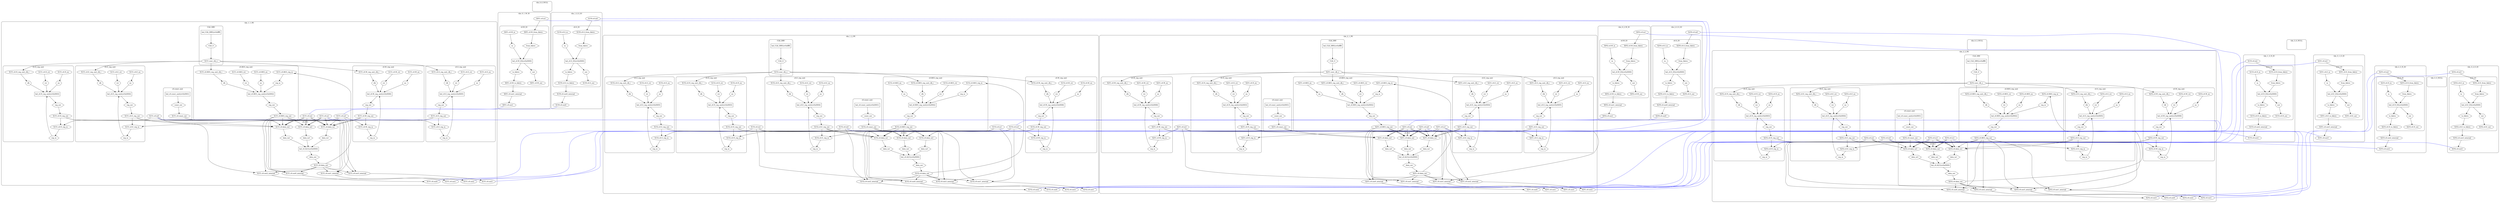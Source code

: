 digraph G {
layout=dot;
subgraph cluster_0_0 {
label="tile_0_0_NULL";
margin=15;
style=rounded;
rank=source;
anchor_X0Y0 [style=invis];
}
subgraph cluster_0_1 {
label="tile_0_1_W_IO";
margin=15;
style=rounded;
rank=source;
subgraph "cluster_0_1_c0.W_IO" {
label="c0.W_IO";
"X0Y1.bel_c0.W_IO" [label="bel_c0.W_IO(z=0x0000)", shape=box];
"X0Y1.c0.W_IO.from_fabric" [label="from_fabric", shape=hexagon];
"X0Y1.c0.W_from_fabric";
"X0Y1.c0.W_from_fabric" -> "X0Y1.c0.W_IO.from_fabric";
"X0Y1.c0.W_IO.from_fabric" -> "X0Y1.bel_c0.W_IO";
"X0Y1.c0.W_IO.in" [label=in, shape=hexagon];
"X0Y1.c0.W_in";
"X0Y1.c0.W_in" -> "X0Y1.c0.W_IO.in";
"X0Y1.c0.W_IO.in" -> "X0Y1.bel_c0.W_IO";
"X0Y1.c0.W_IO.to_fabric" [label="to_fabric", shape=hexagon];
"X0Y1.bel_c0.W_IO" -> "X0Y1.c0.W_IO.to_fabric";
"X0Y1.c0.W_to_fabric";
"X0Y1.c0.W_IO.to_fabric" -> "X0Y1.c0.W_to_fabric";
"X0Y1.c0.W_IO.out" [label=out, shape=hexagon];
"X0Y1.bel_c0.W_IO" -> "X0Y1.c0.W_IO.out";
"X0Y1.c0.W_out";
"X0Y1.c0.W_IO.out" -> "X0Y1.c0.W_out";
}
"X0Y1.c0.out1_internal";
"X0Y1.c0.out1";
"X0Y1.c0.out1_internal" -> "X0Y1.c0.out1";
"X0Y1.c0.W_to_fabric" -> "X0Y1.c0.out1_internal";
"X0Y1.c0.in1";
"X0Y1.c0.in1" -> "X0Y1.c0.W_from_fabric";
anchor_X0Y1 [style=invis];
}
"X1Y1.c0.in3";
"X0Y1.c0.out1" -> "X1Y1.c0.in3" [dir=none, color=blue, weight=10000];
subgraph cluster_0_2 {
label="tile_0_2_W_IO";
margin=15;
style=rounded;
rank=source;
subgraph "cluster_0_2_c0.W_IO" {
label="c0.W_IO";
"X0Y2.bel_c0.W_IO" [label="bel_c0.W_IO(z=0x0000)", shape=box];
"X0Y2.c0.W_IO.from_fabric" [label="from_fabric", shape=hexagon];
"X0Y2.c0.W_from_fabric";
"X0Y2.c0.W_from_fabric" -> "X0Y2.c0.W_IO.from_fabric";
"X0Y2.c0.W_IO.from_fabric" -> "X0Y2.bel_c0.W_IO";
"X0Y2.c0.W_IO.in" [label=in, shape=hexagon];
"X0Y2.c0.W_in";
"X0Y2.c0.W_in" -> "X0Y2.c0.W_IO.in";
"X0Y2.c0.W_IO.in" -> "X0Y2.bel_c0.W_IO";
"X0Y2.c0.W_IO.to_fabric" [label="to_fabric", shape=hexagon];
"X0Y2.bel_c0.W_IO" -> "X0Y2.c0.W_IO.to_fabric";
"X0Y2.c0.W_to_fabric";
"X0Y2.c0.W_IO.to_fabric" -> "X0Y2.c0.W_to_fabric";
"X0Y2.c0.W_IO.out" [label=out, shape=hexagon];
"X0Y2.bel_c0.W_IO" -> "X0Y2.c0.W_IO.out";
"X0Y2.c0.W_out";
"X0Y2.c0.W_IO.out" -> "X0Y2.c0.W_out";
}
"X0Y2.c0.out1_internal";
"X0Y2.c0.out1";
"X0Y2.c0.out1_internal" -> "X0Y2.c0.out1";
"X0Y2.c0.W_to_fabric" -> "X0Y2.c0.out1_internal";
"X0Y2.c0.in1";
"X0Y2.c0.in1" -> "X0Y2.c0.W_from_fabric";
anchor_X0Y2 [style=invis];
}
"X1Y2.c0.in3";
"X0Y2.c0.out1" -> "X1Y2.c0.in3" [dir=none, color=blue, weight=10000];
subgraph cluster_0_3 {
label="tile_0_3_NULL";
margin=15;
style=rounded;
rank=source;
anchor_X0Y3 [style=invis];
}
subgraph cluster_1_0 {
label="tile_1_0_S_IO";
margin=15;
style=rounded;
rank=source;
subgraph "cluster_1_0_c0.S_IO" {
label="c0.S_IO";
"X1Y0.bel_c0.S_IO" [label="bel_c0.S_IO(z=0x0000)", shape=box];
"X1Y0.c0.S_IO.from_fabric" [label="from_fabric", shape=hexagon];
"X1Y0.c0.S_from_fabric";
"X1Y0.c0.S_from_fabric" -> "X1Y0.c0.S_IO.from_fabric";
"X1Y0.c0.S_IO.from_fabric" -> "X1Y0.bel_c0.S_IO";
"X1Y0.c0.S_IO.in" [label=in, shape=hexagon];
"X1Y0.c0.S_in";
"X1Y0.c0.S_in" -> "X1Y0.c0.S_IO.in";
"X1Y0.c0.S_IO.in" -> "X1Y0.bel_c0.S_IO";
"X1Y0.c0.S_IO.to_fabric" [label="to_fabric", shape=hexagon];
"X1Y0.bel_c0.S_IO" -> "X1Y0.c0.S_IO.to_fabric";
"X1Y0.c0.S_to_fabric";
"X1Y0.c0.S_IO.to_fabric" -> "X1Y0.c0.S_to_fabric";
"X1Y0.c0.S_IO.out" [label=out, shape=hexagon];
"X1Y0.bel_c0.S_IO" -> "X1Y0.c0.S_IO.out";
"X1Y0.c0.S_out";
"X1Y0.c0.S_IO.out" -> "X1Y0.c0.S_out";
}
"X1Y0.c0.out0_internal";
"X1Y0.c0.out0";
"X1Y0.c0.out0_internal" -> "X1Y0.c0.out0";
"X1Y0.c0.S_to_fabric" -> "X1Y0.c0.out0_internal";
"X1Y0.c0.in0";
"X1Y0.c0.in0" -> "X1Y0.c0.S_from_fabric";
anchor_X1Y0 [style=invis];
}
"X1Y1.c0.in2";
"X1Y0.c0.out0" -> "X1Y1.c0.in2" [dir=none, color=blue, weight=10000];
subgraph cluster_1_1 {
label="tile_1_1_PE";
margin=15;
style=rounded;
rank=source;
subgraph cluster_1_1_CLK_DRV {
label="CLK_DRV";
"X1Y1.bel_CLK_DRV" [label="bel_CLK_DRV(z=0xffff)", shape=box];
"X1Y1.CLK_DRV.CLK_O" [label="CLK_O", shape=hexagon];
"X1Y1.bel_CLK_DRV" -> "X1Y1.CLK_DRV.CLK_O";
"X1Y1.user_clk_o";
"X1Y1.CLK_DRV.CLK_O" -> "X1Y1.user_clk_o";
}
subgraph "cluster_1_1_c0.ALU" {
label="c0.ALU";
"X1Y1.bel_c0.ALU" [label="bel_c0.ALU(z=0x0000)", shape=box];
"X1Y1.c0.ALU.data_in1" [label="data_in1", shape=hexagon];
"X1Y1.c0.data_in1";
"X1Y1.c0.data_in1" -> "X1Y1.c0.ALU.data_in1";
"X1Y1.c0.ALU.data_in1" -> "X1Y1.bel_c0.ALU";
"X1Y1.c0.ALU.data_in2" [label="data_in2", shape=hexagon];
"X1Y1.c0.data_in2";
"X1Y1.c0.data_in2" -> "X1Y1.c0.ALU.data_in2";
"X1Y1.c0.ALU.data_in2" -> "X1Y1.bel_c0.ALU";
"X1Y1.c0.ALU.data_in3" [label="data_in3", shape=hexagon];
"X1Y1.c0.data_in3";
"X1Y1.c0.data_in3" -> "X1Y1.c0.ALU.data_in3";
"X1Y1.c0.ALU.data_in3" -> "X1Y1.bel_c0.ALU";
"X1Y1.c0.ALU.data_out" [label="data_out", shape=hexagon];
"X1Y1.bel_c0.ALU" -> "X1Y1.c0.ALU.data_out";
"X1Y1.c0.data_out";
"X1Y1.c0.ALU.data_out" -> "X1Y1.c0.data_out";
}
subgraph "cluster_1_1_c0.const_unit" {
label="c0.const_unit";
"X1Y1.bel_c0.const_unit" [label="bel_c0.const_unit(z=0x0001)", shape=box];
"X1Y1.c0.const_unit.const_out" [label="const_out", shape=hexagon];
"X1Y1.bel_c0.const_unit" -> "X1Y1.c0.const_unit.const_out";
"X1Y1.c0.const_out";
"X1Y1.c0.const_unit.const_out" -> "X1Y1.c0.const_out";
}
subgraph "cluster_1_1_c0.RES_reg_unit" {
label="c0.RES_reg_unit";
"X1Y1.bel_c0.RES_reg_unit" [label="bel_c0.RES_reg_unit(z=0x0002)", shape=box];
"X1Y1.c0.RES_reg_unit.en" [label=en, shape=hexagon];
"X1Y1.c0.RES_en";
"X1Y1.c0.RES_en" -> "X1Y1.c0.RES_reg_unit.en";
"X1Y1.c0.RES_reg_unit.en" -> "X1Y1.bel_c0.RES_reg_unit";
"X1Y1.c0.RES_reg_unit.reg_in" [label="reg_in", shape=hexagon];
"X1Y1.c0.RES_reg_in";
"X1Y1.c0.RES_reg_in" -> "X1Y1.c0.RES_reg_unit.reg_in";
"X1Y1.c0.RES_reg_unit.reg_in" -> "X1Y1.bel_c0.RES_reg_unit";
"X1Y1.c0.RES_reg_unit.rst" [label=rst, shape=hexagon];
"X1Y1.c0.RES_rst";
"X1Y1.c0.RES_rst" -> "X1Y1.c0.RES_reg_unit.rst";
"X1Y1.c0.RES_reg_unit.rst" -> "X1Y1.bel_c0.RES_reg_unit";
"X1Y1.c0.RES_reg_unit.reg_out" [label="reg_out", shape=hexagon];
"X1Y1.bel_c0.RES_reg_unit" -> "X1Y1.c0.RES_reg_unit.reg_out";
"X1Y1.c0.RES_reg_out";
"X1Y1.c0.RES_reg_unit.reg_out" -> "X1Y1.c0.RES_reg_out";
"X1Y1.c0.RES_reg_unit.clk" [label=clk, shape=hexagon];
"X1Y1.c0.RES_reg_unit_clk_i";
"X1Y1.c0.RES_reg_unit_clk_i" -> "X1Y1.c0.RES_reg_unit.clk";
"X1Y1.c0.RES_reg_unit.clk" -> "X1Y1.bel_c0.RES_reg_unit";
}
subgraph "cluster_1_1_c0.N_reg_unit" {
label="c0.N_reg_unit";
"X1Y1.bel_c0.N_reg_unit" [label="bel_c0.N_reg_unit(z=0x0003)", shape=box];
"X1Y1.c0.N_reg_unit.en" [label=en, shape=hexagon];
"X1Y1.c0.N_en";
"X1Y1.c0.N_en" -> "X1Y1.c0.N_reg_unit.en";
"X1Y1.c0.N_reg_unit.en" -> "X1Y1.bel_c0.N_reg_unit";
"X1Y1.c0.N_reg_unit.reg_in" [label="reg_in", shape=hexagon];
"X1Y1.c0.N_reg_in";
"X1Y1.c0.N_reg_in" -> "X1Y1.c0.N_reg_unit.reg_in";
"X1Y1.c0.N_reg_unit.reg_in" -> "X1Y1.bel_c0.N_reg_unit";
"X1Y1.c0.N_reg_unit.rst" [label=rst, shape=hexagon];
"X1Y1.c0.N_rst";
"X1Y1.c0.N_rst" -> "X1Y1.c0.N_reg_unit.rst";
"X1Y1.c0.N_reg_unit.rst" -> "X1Y1.bel_c0.N_reg_unit";
"X1Y1.c0.N_reg_unit.reg_out" [label="reg_out", shape=hexagon];
"X1Y1.bel_c0.N_reg_unit" -> "X1Y1.c0.N_reg_unit.reg_out";
"X1Y1.c0.N_reg_out";
"X1Y1.c0.N_reg_unit.reg_out" -> "X1Y1.c0.N_reg_out";
"X1Y1.c0.N_reg_unit.clk" [label=clk, shape=hexagon];
"X1Y1.c0.N_reg_unit_clk_i";
"X1Y1.c0.N_reg_unit_clk_i" -> "X1Y1.c0.N_reg_unit.clk";
"X1Y1.c0.N_reg_unit.clk" -> "X1Y1.bel_c0.N_reg_unit";
}
subgraph "cluster_1_1_c0.E_reg_unit" {
label="c0.E_reg_unit";
"X1Y1.bel_c0.E_reg_unit" [label="bel_c0.E_reg_unit(z=0x0004)", shape=box];
"X1Y1.c0.E_reg_unit.en" [label=en, shape=hexagon];
"X1Y1.c0.E_en";
"X1Y1.c0.E_en" -> "X1Y1.c0.E_reg_unit.en";
"X1Y1.c0.E_reg_unit.en" -> "X1Y1.bel_c0.E_reg_unit";
"X1Y1.c0.E_reg_unit.reg_in" [label="reg_in", shape=hexagon];
"X1Y1.c0.E_reg_in";
"X1Y1.c0.E_reg_in" -> "X1Y1.c0.E_reg_unit.reg_in";
"X1Y1.c0.E_reg_unit.reg_in" -> "X1Y1.bel_c0.E_reg_unit";
"X1Y1.c0.E_reg_unit.rst" [label=rst, shape=hexagon];
"X1Y1.c0.E_rst";
"X1Y1.c0.E_rst" -> "X1Y1.c0.E_reg_unit.rst";
"X1Y1.c0.E_reg_unit.rst" -> "X1Y1.bel_c0.E_reg_unit";
"X1Y1.c0.E_reg_unit.reg_out" [label="reg_out", shape=hexagon];
"X1Y1.bel_c0.E_reg_unit" -> "X1Y1.c0.E_reg_unit.reg_out";
"X1Y1.c0.E_reg_out";
"X1Y1.c0.E_reg_unit.reg_out" -> "X1Y1.c0.E_reg_out";
"X1Y1.c0.E_reg_unit.clk" [label=clk, shape=hexagon];
"X1Y1.c0.E_reg_unit_clk_i";
"X1Y1.c0.E_reg_unit_clk_i" -> "X1Y1.c0.E_reg_unit.clk";
"X1Y1.c0.E_reg_unit.clk" -> "X1Y1.bel_c0.E_reg_unit";
}
subgraph "cluster_1_1_c0.S_reg_unit" {
label="c0.S_reg_unit";
"X1Y1.bel_c0.S_reg_unit" [label="bel_c0.S_reg_unit(z=0x0005)", shape=box];
"X1Y1.c0.S_reg_unit.en" [label=en, shape=hexagon];
"X1Y1.c0.S_en";
"X1Y1.c0.S_en" -> "X1Y1.c0.S_reg_unit.en";
"X1Y1.c0.S_reg_unit.en" -> "X1Y1.bel_c0.S_reg_unit";
"X1Y1.c0.S_reg_unit.reg_in" [label="reg_in", shape=hexagon];
"X1Y1.c0.S_reg_in";
"X1Y1.c0.S_reg_in" -> "X1Y1.c0.S_reg_unit.reg_in";
"X1Y1.c0.S_reg_unit.reg_in" -> "X1Y1.bel_c0.S_reg_unit";
"X1Y1.c0.S_reg_unit.rst" [label=rst, shape=hexagon];
"X1Y1.c0.S_rst";
"X1Y1.c0.S_rst" -> "X1Y1.c0.S_reg_unit.rst";
"X1Y1.c0.S_reg_unit.rst" -> "X1Y1.bel_c0.S_reg_unit";
"X1Y1.c0.S_reg_unit.reg_out" [label="reg_out", shape=hexagon];
"X1Y1.bel_c0.S_reg_unit" -> "X1Y1.c0.S_reg_unit.reg_out";
"X1Y1.c0.S_reg_out";
"X1Y1.c0.S_reg_unit.reg_out" -> "X1Y1.c0.S_reg_out";
"X1Y1.c0.S_reg_unit.clk" [label=clk, shape=hexagon];
"X1Y1.c0.S_reg_unit_clk_i";
"X1Y1.c0.S_reg_unit_clk_i" -> "X1Y1.c0.S_reg_unit.clk";
"X1Y1.c0.S_reg_unit.clk" -> "X1Y1.bel_c0.S_reg_unit";
}
subgraph "cluster_1_1_c0.W_reg_unit" {
label="c0.W_reg_unit";
"X1Y1.bel_c0.W_reg_unit" [label="bel_c0.W_reg_unit(z=0x0006)", shape=box];
"X1Y1.c0.W_reg_unit.en" [label=en, shape=hexagon];
"X1Y1.c0.W_en";
"X1Y1.c0.W_en" -> "X1Y1.c0.W_reg_unit.en";
"X1Y1.c0.W_reg_unit.en" -> "X1Y1.bel_c0.W_reg_unit";
"X1Y1.c0.W_reg_unit.reg_in" [label="reg_in", shape=hexagon];
"X1Y1.c0.W_reg_in";
"X1Y1.c0.W_reg_in" -> "X1Y1.c0.W_reg_unit.reg_in";
"X1Y1.c0.W_reg_unit.reg_in" -> "X1Y1.bel_c0.W_reg_unit";
"X1Y1.c0.W_reg_unit.rst" [label=rst, shape=hexagon];
"X1Y1.c0.W_rst";
"X1Y1.c0.W_rst" -> "X1Y1.c0.W_reg_unit.rst";
"X1Y1.c0.W_reg_unit.rst" -> "X1Y1.bel_c0.W_reg_unit";
"X1Y1.c0.W_reg_unit.reg_out" [label="reg_out", shape=hexagon];
"X1Y1.bel_c0.W_reg_unit" -> "X1Y1.c0.W_reg_unit.reg_out";
"X1Y1.c0.W_reg_out";
"X1Y1.c0.W_reg_unit.reg_out" -> "X1Y1.c0.W_reg_out";
"X1Y1.c0.W_reg_unit.clk" [label=clk, shape=hexagon];
"X1Y1.c0.W_reg_unit_clk_i";
"X1Y1.c0.W_reg_unit_clk_i" -> "X1Y1.c0.W_reg_unit.clk";
"X1Y1.c0.W_reg_unit.clk" -> "X1Y1.bel_c0.W_reg_unit";
}
"X1Y1.user_clk_o" -> "X1Y1.c0.RES_reg_unit_clk_i";
"X1Y1.user_clk_o" -> "X1Y1.c0.N_reg_unit_clk_i";
"X1Y1.user_clk_o" -> "X1Y1.c0.E_reg_unit_clk_i";
"X1Y1.user_clk_o" -> "X1Y1.c0.S_reg_unit_clk_i";
"X1Y1.user_clk_o" -> "X1Y1.c0.W_reg_unit_clk_i";
"X1Y1.c0.out0_internal";
"X1Y1.c0.out0";
"X1Y1.c0.out0_internal" -> "X1Y1.c0.out0";
"X1Y1.c0.out1_internal";
"X1Y1.c0.out1";
"X1Y1.c0.out1_internal" -> "X1Y1.c0.out1";
"X1Y1.c0.out2_internal";
"X1Y1.c0.out2";
"X1Y1.c0.out2_internal" -> "X1Y1.c0.out2";
"X1Y1.c0.out3_internal";
"X1Y1.c0.out3";
"X1Y1.c0.out3_internal" -> "X1Y1.c0.out3";
"X1Y1.c0.data_out" -> "X1Y1.c0.out0_internal";
"X1Y1.c0.RES_reg_out" -> "X1Y1.c0.out0_internal";
"X1Y1.c0.in2";
"X1Y1.c0.in2" -> "X1Y1.c0.out0_internal";
"X1Y1.c0.data_out" -> "X1Y1.c0.out1_internal";
"X1Y1.c0.RES_reg_out" -> "X1Y1.c0.out1_internal";
"X1Y1.c0.in3";
"X1Y1.c0.in3" -> "X1Y1.c0.out1_internal";
"X1Y1.c0.data_out" -> "X1Y1.c0.out2_internal";
"X1Y1.c0.RES_reg_out" -> "X1Y1.c0.out2_internal";
"X1Y1.c0.in0";
"X1Y1.c0.in0" -> "X1Y1.c0.out2_internal";
"X1Y1.c0.data_out" -> "X1Y1.c0.out3_internal";
"X1Y1.c0.RES_reg_out" -> "X1Y1.c0.out3_internal";
"X1Y1.c0.in1";
"X1Y1.c0.in1" -> "X1Y1.c0.out3_internal";
"X1Y1.c0.in0" -> "X1Y1.c0.data_in1";
"X1Y1.c0.in1" -> "X1Y1.c0.data_in1";
"X1Y1.c0.in2" -> "X1Y1.c0.data_in1";
"X1Y1.c0.in3" -> "X1Y1.c0.data_in1";
"X1Y1.c0.RES_reg_out" -> "X1Y1.c0.data_in1";
"X1Y1.c0.N_reg_out" -> "X1Y1.c0.data_in1";
"X1Y1.c0.E_reg_out" -> "X1Y1.c0.data_in1";
"X1Y1.c0.S_reg_out" -> "X1Y1.c0.data_in1";
"X1Y1.c0.W_reg_out" -> "X1Y1.c0.data_in1";
"X1Y1.c0.in0" -> "X1Y1.c0.data_in2";
"X1Y1.c0.in1" -> "X1Y1.c0.data_in2";
"X1Y1.c0.in2" -> "X1Y1.c0.data_in2";
"X1Y1.c0.in3" -> "X1Y1.c0.data_in2";
"X1Y1.c0.const_out" -> "X1Y1.c0.data_in2";
"X1Y1.c0.RES_reg_out" -> "X1Y1.c0.data_in2";
"X1Y1.c0.N_reg_out" -> "X1Y1.c0.data_in2";
"X1Y1.c0.E_reg_out" -> "X1Y1.c0.data_in2";
"X1Y1.c0.S_reg_out" -> "X1Y1.c0.data_in2";
"X1Y1.c0.W_reg_out" -> "X1Y1.c0.data_in2";
"X1Y1.c0.in0" -> "X1Y1.c0.data_in3";
"X1Y1.c0.in1" -> "X1Y1.c0.data_in3";
"X1Y1.c0.in2" -> "X1Y1.c0.data_in3";
"X1Y1.c0.in3" -> "X1Y1.c0.data_in3";
"X1Y1.c0.const_out" -> "X1Y1.c0.data_in3";
"X1Y1.c0.data_out" -> "X1Y1.c0.RES_reg_in";
"X1Y1.c0.in0" -> "X1Y1.c0.N_reg_in";
"X1Y1.c0.N_reg_out" -> "X1Y1.c0.N_reg_in";
"X1Y1.c0.in1" -> "X1Y1.c0.E_reg_in";
"X1Y1.c0.E_reg_out" -> "X1Y1.c0.E_reg_in";
"X1Y1.c0.in2" -> "X1Y1.c0.S_reg_in";
"X1Y1.c0.S_reg_out" -> "X1Y1.c0.S_reg_in";
"X1Y1.c0.in3" -> "X1Y1.c0.W_reg_in";
"X1Y1.c0.W_reg_out" -> "X1Y1.c0.W_reg_in";
anchor_X1Y1 [style=invis];
}
"X1Y2.c0.in2";
"X1Y1.c0.out0" -> "X1Y2.c0.in2" [dir=none, color=blue, weight=10000];
"X2Y1.c0.in3";
"X1Y1.c0.out1" -> "X2Y1.c0.in3" [dir=none, color=blue, weight=10000];
"X1Y1.c0.out2" -> "X1Y0.c0.in0" [dir=none, color=blue, weight=10000];
"X1Y1.c0.out3" -> "X0Y1.c0.in1" [dir=none, color=blue, weight=10000];
subgraph cluster_1_2 {
label="tile_1_2_PE";
margin=15;
style=rounded;
rank=source;
subgraph cluster_1_2_CLK_DRV {
label="CLK_DRV";
"X1Y2.bel_CLK_DRV" [label="bel_CLK_DRV(z=0xffff)", shape=box];
"X1Y2.CLK_DRV.CLK_O" [label="CLK_O", shape=hexagon];
"X1Y2.bel_CLK_DRV" -> "X1Y2.CLK_DRV.CLK_O";
"X1Y2.user_clk_o";
"X1Y2.CLK_DRV.CLK_O" -> "X1Y2.user_clk_o";
}
subgraph "cluster_1_2_c0.ALU" {
label="c0.ALU";
"X1Y2.bel_c0.ALU" [label="bel_c0.ALU(z=0x0000)", shape=box];
"X1Y2.c0.ALU.data_in1" [label="data_in1", shape=hexagon];
"X1Y2.c0.data_in1";
"X1Y2.c0.data_in1" -> "X1Y2.c0.ALU.data_in1";
"X1Y2.c0.ALU.data_in1" -> "X1Y2.bel_c0.ALU";
"X1Y2.c0.ALU.data_in2" [label="data_in2", shape=hexagon];
"X1Y2.c0.data_in2";
"X1Y2.c0.data_in2" -> "X1Y2.c0.ALU.data_in2";
"X1Y2.c0.ALU.data_in2" -> "X1Y2.bel_c0.ALU";
"X1Y2.c0.ALU.data_in3" [label="data_in3", shape=hexagon];
"X1Y2.c0.data_in3";
"X1Y2.c0.data_in3" -> "X1Y2.c0.ALU.data_in3";
"X1Y2.c0.ALU.data_in3" -> "X1Y2.bel_c0.ALU";
"X1Y2.c0.ALU.data_out" [label="data_out", shape=hexagon];
"X1Y2.bel_c0.ALU" -> "X1Y2.c0.ALU.data_out";
"X1Y2.c0.data_out";
"X1Y2.c0.ALU.data_out" -> "X1Y2.c0.data_out";
}
subgraph "cluster_1_2_c0.const_unit" {
label="c0.const_unit";
"X1Y2.bel_c0.const_unit" [label="bel_c0.const_unit(z=0x0001)", shape=box];
"X1Y2.c0.const_unit.const_out" [label="const_out", shape=hexagon];
"X1Y2.bel_c0.const_unit" -> "X1Y2.c0.const_unit.const_out";
"X1Y2.c0.const_out";
"X1Y2.c0.const_unit.const_out" -> "X1Y2.c0.const_out";
}
subgraph "cluster_1_2_c0.RES_reg_unit" {
label="c0.RES_reg_unit";
"X1Y2.bel_c0.RES_reg_unit" [label="bel_c0.RES_reg_unit(z=0x0002)", shape=box];
"X1Y2.c0.RES_reg_unit.en" [label=en, shape=hexagon];
"X1Y2.c0.RES_en";
"X1Y2.c0.RES_en" -> "X1Y2.c0.RES_reg_unit.en";
"X1Y2.c0.RES_reg_unit.en" -> "X1Y2.bel_c0.RES_reg_unit";
"X1Y2.c0.RES_reg_unit.reg_in" [label="reg_in", shape=hexagon];
"X1Y2.c0.RES_reg_in";
"X1Y2.c0.RES_reg_in" -> "X1Y2.c0.RES_reg_unit.reg_in";
"X1Y2.c0.RES_reg_unit.reg_in" -> "X1Y2.bel_c0.RES_reg_unit";
"X1Y2.c0.RES_reg_unit.rst" [label=rst, shape=hexagon];
"X1Y2.c0.RES_rst";
"X1Y2.c0.RES_rst" -> "X1Y2.c0.RES_reg_unit.rst";
"X1Y2.c0.RES_reg_unit.rst" -> "X1Y2.bel_c0.RES_reg_unit";
"X1Y2.c0.RES_reg_unit.reg_out" [label="reg_out", shape=hexagon];
"X1Y2.bel_c0.RES_reg_unit" -> "X1Y2.c0.RES_reg_unit.reg_out";
"X1Y2.c0.RES_reg_out";
"X1Y2.c0.RES_reg_unit.reg_out" -> "X1Y2.c0.RES_reg_out";
"X1Y2.c0.RES_reg_unit.clk" [label=clk, shape=hexagon];
"X1Y2.c0.RES_reg_unit_clk_i";
"X1Y2.c0.RES_reg_unit_clk_i" -> "X1Y2.c0.RES_reg_unit.clk";
"X1Y2.c0.RES_reg_unit.clk" -> "X1Y2.bel_c0.RES_reg_unit";
}
subgraph "cluster_1_2_c0.N_reg_unit" {
label="c0.N_reg_unit";
"X1Y2.bel_c0.N_reg_unit" [label="bel_c0.N_reg_unit(z=0x0003)", shape=box];
"X1Y2.c0.N_reg_unit.en" [label=en, shape=hexagon];
"X1Y2.c0.N_en";
"X1Y2.c0.N_en" -> "X1Y2.c0.N_reg_unit.en";
"X1Y2.c0.N_reg_unit.en" -> "X1Y2.bel_c0.N_reg_unit";
"X1Y2.c0.N_reg_unit.reg_in" [label="reg_in", shape=hexagon];
"X1Y2.c0.N_reg_in";
"X1Y2.c0.N_reg_in" -> "X1Y2.c0.N_reg_unit.reg_in";
"X1Y2.c0.N_reg_unit.reg_in" -> "X1Y2.bel_c0.N_reg_unit";
"X1Y2.c0.N_reg_unit.rst" [label=rst, shape=hexagon];
"X1Y2.c0.N_rst";
"X1Y2.c0.N_rst" -> "X1Y2.c0.N_reg_unit.rst";
"X1Y2.c0.N_reg_unit.rst" -> "X1Y2.bel_c0.N_reg_unit";
"X1Y2.c0.N_reg_unit.reg_out" [label="reg_out", shape=hexagon];
"X1Y2.bel_c0.N_reg_unit" -> "X1Y2.c0.N_reg_unit.reg_out";
"X1Y2.c0.N_reg_out";
"X1Y2.c0.N_reg_unit.reg_out" -> "X1Y2.c0.N_reg_out";
"X1Y2.c0.N_reg_unit.clk" [label=clk, shape=hexagon];
"X1Y2.c0.N_reg_unit_clk_i";
"X1Y2.c0.N_reg_unit_clk_i" -> "X1Y2.c0.N_reg_unit.clk";
"X1Y2.c0.N_reg_unit.clk" -> "X1Y2.bel_c0.N_reg_unit";
}
subgraph "cluster_1_2_c0.E_reg_unit" {
label="c0.E_reg_unit";
"X1Y2.bel_c0.E_reg_unit" [label="bel_c0.E_reg_unit(z=0x0004)", shape=box];
"X1Y2.c0.E_reg_unit.en" [label=en, shape=hexagon];
"X1Y2.c0.E_en";
"X1Y2.c0.E_en" -> "X1Y2.c0.E_reg_unit.en";
"X1Y2.c0.E_reg_unit.en" -> "X1Y2.bel_c0.E_reg_unit";
"X1Y2.c0.E_reg_unit.reg_in" [label="reg_in", shape=hexagon];
"X1Y2.c0.E_reg_in";
"X1Y2.c0.E_reg_in" -> "X1Y2.c0.E_reg_unit.reg_in";
"X1Y2.c0.E_reg_unit.reg_in" -> "X1Y2.bel_c0.E_reg_unit";
"X1Y2.c0.E_reg_unit.rst" [label=rst, shape=hexagon];
"X1Y2.c0.E_rst";
"X1Y2.c0.E_rst" -> "X1Y2.c0.E_reg_unit.rst";
"X1Y2.c0.E_reg_unit.rst" -> "X1Y2.bel_c0.E_reg_unit";
"X1Y2.c0.E_reg_unit.reg_out" [label="reg_out", shape=hexagon];
"X1Y2.bel_c0.E_reg_unit" -> "X1Y2.c0.E_reg_unit.reg_out";
"X1Y2.c0.E_reg_out";
"X1Y2.c0.E_reg_unit.reg_out" -> "X1Y2.c0.E_reg_out";
"X1Y2.c0.E_reg_unit.clk" [label=clk, shape=hexagon];
"X1Y2.c0.E_reg_unit_clk_i";
"X1Y2.c0.E_reg_unit_clk_i" -> "X1Y2.c0.E_reg_unit.clk";
"X1Y2.c0.E_reg_unit.clk" -> "X1Y2.bel_c0.E_reg_unit";
}
subgraph "cluster_1_2_c0.S_reg_unit" {
label="c0.S_reg_unit";
"X1Y2.bel_c0.S_reg_unit" [label="bel_c0.S_reg_unit(z=0x0005)", shape=box];
"X1Y2.c0.S_reg_unit.en" [label=en, shape=hexagon];
"X1Y2.c0.S_en";
"X1Y2.c0.S_en" -> "X1Y2.c0.S_reg_unit.en";
"X1Y2.c0.S_reg_unit.en" -> "X1Y2.bel_c0.S_reg_unit";
"X1Y2.c0.S_reg_unit.reg_in" [label="reg_in", shape=hexagon];
"X1Y2.c0.S_reg_in";
"X1Y2.c0.S_reg_in" -> "X1Y2.c0.S_reg_unit.reg_in";
"X1Y2.c0.S_reg_unit.reg_in" -> "X1Y2.bel_c0.S_reg_unit";
"X1Y2.c0.S_reg_unit.rst" [label=rst, shape=hexagon];
"X1Y2.c0.S_rst";
"X1Y2.c0.S_rst" -> "X1Y2.c0.S_reg_unit.rst";
"X1Y2.c0.S_reg_unit.rst" -> "X1Y2.bel_c0.S_reg_unit";
"X1Y2.c0.S_reg_unit.reg_out" [label="reg_out", shape=hexagon];
"X1Y2.bel_c0.S_reg_unit" -> "X1Y2.c0.S_reg_unit.reg_out";
"X1Y2.c0.S_reg_out";
"X1Y2.c0.S_reg_unit.reg_out" -> "X1Y2.c0.S_reg_out";
"X1Y2.c0.S_reg_unit.clk" [label=clk, shape=hexagon];
"X1Y2.c0.S_reg_unit_clk_i";
"X1Y2.c0.S_reg_unit_clk_i" -> "X1Y2.c0.S_reg_unit.clk";
"X1Y2.c0.S_reg_unit.clk" -> "X1Y2.bel_c0.S_reg_unit";
}
subgraph "cluster_1_2_c0.W_reg_unit" {
label="c0.W_reg_unit";
"X1Y2.bel_c0.W_reg_unit" [label="bel_c0.W_reg_unit(z=0x0006)", shape=box];
"X1Y2.c0.W_reg_unit.en" [label=en, shape=hexagon];
"X1Y2.c0.W_en";
"X1Y2.c0.W_en" -> "X1Y2.c0.W_reg_unit.en";
"X1Y2.c0.W_reg_unit.en" -> "X1Y2.bel_c0.W_reg_unit";
"X1Y2.c0.W_reg_unit.reg_in" [label="reg_in", shape=hexagon];
"X1Y2.c0.W_reg_in";
"X1Y2.c0.W_reg_in" -> "X1Y2.c0.W_reg_unit.reg_in";
"X1Y2.c0.W_reg_unit.reg_in" -> "X1Y2.bel_c0.W_reg_unit";
"X1Y2.c0.W_reg_unit.rst" [label=rst, shape=hexagon];
"X1Y2.c0.W_rst";
"X1Y2.c0.W_rst" -> "X1Y2.c0.W_reg_unit.rst";
"X1Y2.c0.W_reg_unit.rst" -> "X1Y2.bel_c0.W_reg_unit";
"X1Y2.c0.W_reg_unit.reg_out" [label="reg_out", shape=hexagon];
"X1Y2.bel_c0.W_reg_unit" -> "X1Y2.c0.W_reg_unit.reg_out";
"X1Y2.c0.W_reg_out";
"X1Y2.c0.W_reg_unit.reg_out" -> "X1Y2.c0.W_reg_out";
"X1Y2.c0.W_reg_unit.clk" [label=clk, shape=hexagon];
"X1Y2.c0.W_reg_unit_clk_i";
"X1Y2.c0.W_reg_unit_clk_i" -> "X1Y2.c0.W_reg_unit.clk";
"X1Y2.c0.W_reg_unit.clk" -> "X1Y2.bel_c0.W_reg_unit";
}
"X1Y2.user_clk_o" -> "X1Y2.c0.RES_reg_unit_clk_i";
"X1Y2.user_clk_o" -> "X1Y2.c0.N_reg_unit_clk_i";
"X1Y2.user_clk_o" -> "X1Y2.c0.E_reg_unit_clk_i";
"X1Y2.user_clk_o" -> "X1Y2.c0.S_reg_unit_clk_i";
"X1Y2.user_clk_o" -> "X1Y2.c0.W_reg_unit_clk_i";
"X1Y2.c0.out0_internal";
"X1Y2.c0.out0";
"X1Y2.c0.out0_internal" -> "X1Y2.c0.out0";
"X1Y2.c0.out1_internal";
"X1Y2.c0.out1";
"X1Y2.c0.out1_internal" -> "X1Y2.c0.out1";
"X1Y2.c0.out2_internal";
"X1Y2.c0.out2";
"X1Y2.c0.out2_internal" -> "X1Y2.c0.out2";
"X1Y2.c0.out3_internal";
"X1Y2.c0.out3";
"X1Y2.c0.out3_internal" -> "X1Y2.c0.out3";
"X1Y2.c0.data_out" -> "X1Y2.c0.out0_internal";
"X1Y2.c0.RES_reg_out" -> "X1Y2.c0.out0_internal";
"X1Y2.c0.in2";
"X1Y2.c0.in2" -> "X1Y2.c0.out0_internal";
"X1Y2.c0.data_out" -> "X1Y2.c0.out1_internal";
"X1Y2.c0.RES_reg_out" -> "X1Y2.c0.out1_internal";
"X1Y2.c0.in3";
"X1Y2.c0.in3" -> "X1Y2.c0.out1_internal";
"X1Y2.c0.data_out" -> "X1Y2.c0.out2_internal";
"X1Y2.c0.RES_reg_out" -> "X1Y2.c0.out2_internal";
"X1Y2.c0.in0";
"X1Y2.c0.in0" -> "X1Y2.c0.out2_internal";
"X1Y2.c0.data_out" -> "X1Y2.c0.out3_internal";
"X1Y2.c0.RES_reg_out" -> "X1Y2.c0.out3_internal";
"X1Y2.c0.in1";
"X1Y2.c0.in1" -> "X1Y2.c0.out3_internal";
"X1Y2.c0.in0" -> "X1Y2.c0.data_in1";
"X1Y2.c0.in1" -> "X1Y2.c0.data_in1";
"X1Y2.c0.in2" -> "X1Y2.c0.data_in1";
"X1Y2.c0.in3" -> "X1Y2.c0.data_in1";
"X1Y2.c0.RES_reg_out" -> "X1Y2.c0.data_in1";
"X1Y2.c0.N_reg_out" -> "X1Y2.c0.data_in1";
"X1Y2.c0.E_reg_out" -> "X1Y2.c0.data_in1";
"X1Y2.c0.S_reg_out" -> "X1Y2.c0.data_in1";
"X1Y2.c0.W_reg_out" -> "X1Y2.c0.data_in1";
"X1Y2.c0.in0" -> "X1Y2.c0.data_in2";
"X1Y2.c0.in1" -> "X1Y2.c0.data_in2";
"X1Y2.c0.in2" -> "X1Y2.c0.data_in2";
"X1Y2.c0.in3" -> "X1Y2.c0.data_in2";
"X1Y2.c0.const_out" -> "X1Y2.c0.data_in2";
"X1Y2.c0.RES_reg_out" -> "X1Y2.c0.data_in2";
"X1Y2.c0.N_reg_out" -> "X1Y2.c0.data_in2";
"X1Y2.c0.E_reg_out" -> "X1Y2.c0.data_in2";
"X1Y2.c0.S_reg_out" -> "X1Y2.c0.data_in2";
"X1Y2.c0.W_reg_out" -> "X1Y2.c0.data_in2";
"X1Y2.c0.in0" -> "X1Y2.c0.data_in3";
"X1Y2.c0.in1" -> "X1Y2.c0.data_in3";
"X1Y2.c0.in2" -> "X1Y2.c0.data_in3";
"X1Y2.c0.in3" -> "X1Y2.c0.data_in3";
"X1Y2.c0.const_out" -> "X1Y2.c0.data_in3";
"X1Y2.c0.data_out" -> "X1Y2.c0.RES_reg_in";
"X1Y2.c0.in0" -> "X1Y2.c0.N_reg_in";
"X1Y2.c0.N_reg_out" -> "X1Y2.c0.N_reg_in";
"X1Y2.c0.in1" -> "X1Y2.c0.E_reg_in";
"X1Y2.c0.E_reg_out" -> "X1Y2.c0.E_reg_in";
"X1Y2.c0.in2" -> "X1Y2.c0.S_reg_in";
"X1Y2.c0.S_reg_out" -> "X1Y2.c0.S_reg_in";
"X1Y2.c0.in3" -> "X1Y2.c0.W_reg_in";
"X1Y2.c0.W_reg_out" -> "X1Y2.c0.W_reg_in";
anchor_X1Y2 [style=invis];
}
"X1Y3.c0.in2";
"X1Y2.c0.out0" -> "X1Y3.c0.in2" [dir=none, color=blue, weight=10000];
"X2Y2.c0.in3";
"X1Y2.c0.out1" -> "X2Y2.c0.in3" [dir=none, color=blue, weight=10000];
"X1Y2.c0.out2" -> "X1Y1.c0.in0" [dir=none, color=blue, weight=10000];
"X1Y2.c0.out3" -> "X0Y2.c0.in1" [dir=none, color=blue, weight=10000];
subgraph cluster_1_3 {
label="tile_1_3_N_IO";
margin=15;
style=rounded;
rank=source;
subgraph "cluster_1_3_c0.N_IO" {
label="c0.N_IO";
"X1Y3.bel_c0.N_IO" [label="bel_c0.N_IO(z=0x0000)", shape=box];
"X1Y3.c0.N_IO.from_fabric" [label="from_fabric", shape=hexagon];
"X1Y3.c0.N_from_fabric";
"X1Y3.c0.N_from_fabric" -> "X1Y3.c0.N_IO.from_fabric";
"X1Y3.c0.N_IO.from_fabric" -> "X1Y3.bel_c0.N_IO";
"X1Y3.c0.N_IO.in" [label=in, shape=hexagon];
"X1Y3.c0.N_in";
"X1Y3.c0.N_in" -> "X1Y3.c0.N_IO.in";
"X1Y3.c0.N_IO.in" -> "X1Y3.bel_c0.N_IO";
"X1Y3.c0.N_IO.to_fabric" [label="to_fabric", shape=hexagon];
"X1Y3.bel_c0.N_IO" -> "X1Y3.c0.N_IO.to_fabric";
"X1Y3.c0.N_to_fabric";
"X1Y3.c0.N_IO.to_fabric" -> "X1Y3.c0.N_to_fabric";
"X1Y3.c0.N_IO.out" [label=out, shape=hexagon];
"X1Y3.bel_c0.N_IO" -> "X1Y3.c0.N_IO.out";
"X1Y3.c0.N_out";
"X1Y3.c0.N_IO.out" -> "X1Y3.c0.N_out";
}
"X1Y3.c0.out2_internal";
"X1Y3.c0.out2";
"X1Y3.c0.out2_internal" -> "X1Y3.c0.out2";
"X1Y3.c0.N_to_fabric" -> "X1Y3.c0.out2_internal";
"X1Y3.c0.in2";
"X1Y3.c0.in2" -> "X1Y3.c0.N_from_fabric";
anchor_X1Y3 [style=invis];
}
"X1Y3.c0.out2" -> "X1Y2.c0.in0" [dir=none, color=blue, weight=10000];
subgraph cluster_2_0 {
label="tile_2_0_S_IO";
margin=15;
style=rounded;
rank=source;
subgraph "cluster_2_0_c0.S_IO" {
label="c0.S_IO";
"X2Y0.bel_c0.S_IO" [label="bel_c0.S_IO(z=0x0000)", shape=box];
"X2Y0.c0.S_IO.from_fabric" [label="from_fabric", shape=hexagon];
"X2Y0.c0.S_from_fabric";
"X2Y0.c0.S_from_fabric" -> "X2Y0.c0.S_IO.from_fabric";
"X2Y0.c0.S_IO.from_fabric" -> "X2Y0.bel_c0.S_IO";
"X2Y0.c0.S_IO.in" [label=in, shape=hexagon];
"X2Y0.c0.S_in";
"X2Y0.c0.S_in" -> "X2Y0.c0.S_IO.in";
"X2Y0.c0.S_IO.in" -> "X2Y0.bel_c0.S_IO";
"X2Y0.c0.S_IO.to_fabric" [label="to_fabric", shape=hexagon];
"X2Y0.bel_c0.S_IO" -> "X2Y0.c0.S_IO.to_fabric";
"X2Y0.c0.S_to_fabric";
"X2Y0.c0.S_IO.to_fabric" -> "X2Y0.c0.S_to_fabric";
"X2Y0.c0.S_IO.out" [label=out, shape=hexagon];
"X2Y0.bel_c0.S_IO" -> "X2Y0.c0.S_IO.out";
"X2Y0.c0.S_out";
"X2Y0.c0.S_IO.out" -> "X2Y0.c0.S_out";
}
"X2Y0.c0.out0_internal";
"X2Y0.c0.out0";
"X2Y0.c0.out0_internal" -> "X2Y0.c0.out0";
"X2Y0.c0.S_to_fabric" -> "X2Y0.c0.out0_internal";
"X2Y0.c0.in0";
"X2Y0.c0.in0" -> "X2Y0.c0.S_from_fabric";
anchor_X2Y0 [style=invis];
}
"X2Y1.c0.in2";
"X2Y0.c0.out0" -> "X2Y1.c0.in2" [dir=none, color=blue, weight=10000];
subgraph cluster_2_1 {
label="tile_2_1_PE";
margin=15;
style=rounded;
rank=source;
subgraph cluster_2_1_CLK_DRV {
label="CLK_DRV";
"X2Y1.bel_CLK_DRV" [label="bel_CLK_DRV(z=0xffff)", shape=box];
"X2Y1.CLK_DRV.CLK_O" [label="CLK_O", shape=hexagon];
"X2Y1.bel_CLK_DRV" -> "X2Y1.CLK_DRV.CLK_O";
"X2Y1.user_clk_o";
"X2Y1.CLK_DRV.CLK_O" -> "X2Y1.user_clk_o";
}
subgraph "cluster_2_1_c0.ALU" {
label="c0.ALU";
"X2Y1.bel_c0.ALU" [label="bel_c0.ALU(z=0x0000)", shape=box];
"X2Y1.c0.ALU.data_in1" [label="data_in1", shape=hexagon];
"X2Y1.c0.data_in1";
"X2Y1.c0.data_in1" -> "X2Y1.c0.ALU.data_in1";
"X2Y1.c0.ALU.data_in1" -> "X2Y1.bel_c0.ALU";
"X2Y1.c0.ALU.data_in2" [label="data_in2", shape=hexagon];
"X2Y1.c0.data_in2";
"X2Y1.c0.data_in2" -> "X2Y1.c0.ALU.data_in2";
"X2Y1.c0.ALU.data_in2" -> "X2Y1.bel_c0.ALU";
"X2Y1.c0.ALU.data_in3" [label="data_in3", shape=hexagon];
"X2Y1.c0.data_in3";
"X2Y1.c0.data_in3" -> "X2Y1.c0.ALU.data_in3";
"X2Y1.c0.ALU.data_in3" -> "X2Y1.bel_c0.ALU";
"X2Y1.c0.ALU.data_out" [label="data_out", shape=hexagon];
"X2Y1.bel_c0.ALU" -> "X2Y1.c0.ALU.data_out";
"X2Y1.c0.data_out";
"X2Y1.c0.ALU.data_out" -> "X2Y1.c0.data_out";
}
subgraph "cluster_2_1_c0.const_unit" {
label="c0.const_unit";
"X2Y1.bel_c0.const_unit" [label="bel_c0.const_unit(z=0x0001)", shape=box];
"X2Y1.c0.const_unit.const_out" [label="const_out", shape=hexagon];
"X2Y1.bel_c0.const_unit" -> "X2Y1.c0.const_unit.const_out";
"X2Y1.c0.const_out";
"X2Y1.c0.const_unit.const_out" -> "X2Y1.c0.const_out";
}
subgraph "cluster_2_1_c0.RES_reg_unit" {
label="c0.RES_reg_unit";
"X2Y1.bel_c0.RES_reg_unit" [label="bel_c0.RES_reg_unit(z=0x0002)", shape=box];
"X2Y1.c0.RES_reg_unit.en" [label=en, shape=hexagon];
"X2Y1.c0.RES_en";
"X2Y1.c0.RES_en" -> "X2Y1.c0.RES_reg_unit.en";
"X2Y1.c0.RES_reg_unit.en" -> "X2Y1.bel_c0.RES_reg_unit";
"X2Y1.c0.RES_reg_unit.reg_in" [label="reg_in", shape=hexagon];
"X2Y1.c0.RES_reg_in";
"X2Y1.c0.RES_reg_in" -> "X2Y1.c0.RES_reg_unit.reg_in";
"X2Y1.c0.RES_reg_unit.reg_in" -> "X2Y1.bel_c0.RES_reg_unit";
"X2Y1.c0.RES_reg_unit.rst" [label=rst, shape=hexagon];
"X2Y1.c0.RES_rst";
"X2Y1.c0.RES_rst" -> "X2Y1.c0.RES_reg_unit.rst";
"X2Y1.c0.RES_reg_unit.rst" -> "X2Y1.bel_c0.RES_reg_unit";
"X2Y1.c0.RES_reg_unit.reg_out" [label="reg_out", shape=hexagon];
"X2Y1.bel_c0.RES_reg_unit" -> "X2Y1.c0.RES_reg_unit.reg_out";
"X2Y1.c0.RES_reg_out";
"X2Y1.c0.RES_reg_unit.reg_out" -> "X2Y1.c0.RES_reg_out";
"X2Y1.c0.RES_reg_unit.clk" [label=clk, shape=hexagon];
"X2Y1.c0.RES_reg_unit_clk_i";
"X2Y1.c0.RES_reg_unit_clk_i" -> "X2Y1.c0.RES_reg_unit.clk";
"X2Y1.c0.RES_reg_unit.clk" -> "X2Y1.bel_c0.RES_reg_unit";
}
subgraph "cluster_2_1_c0.N_reg_unit" {
label="c0.N_reg_unit";
"X2Y1.bel_c0.N_reg_unit" [label="bel_c0.N_reg_unit(z=0x0003)", shape=box];
"X2Y1.c0.N_reg_unit.en" [label=en, shape=hexagon];
"X2Y1.c0.N_en";
"X2Y1.c0.N_en" -> "X2Y1.c0.N_reg_unit.en";
"X2Y1.c0.N_reg_unit.en" -> "X2Y1.bel_c0.N_reg_unit";
"X2Y1.c0.N_reg_unit.reg_in" [label="reg_in", shape=hexagon];
"X2Y1.c0.N_reg_in";
"X2Y1.c0.N_reg_in" -> "X2Y1.c0.N_reg_unit.reg_in";
"X2Y1.c0.N_reg_unit.reg_in" -> "X2Y1.bel_c0.N_reg_unit";
"X2Y1.c0.N_reg_unit.rst" [label=rst, shape=hexagon];
"X2Y1.c0.N_rst";
"X2Y1.c0.N_rst" -> "X2Y1.c0.N_reg_unit.rst";
"X2Y1.c0.N_reg_unit.rst" -> "X2Y1.bel_c0.N_reg_unit";
"X2Y1.c0.N_reg_unit.reg_out" [label="reg_out", shape=hexagon];
"X2Y1.bel_c0.N_reg_unit" -> "X2Y1.c0.N_reg_unit.reg_out";
"X2Y1.c0.N_reg_out";
"X2Y1.c0.N_reg_unit.reg_out" -> "X2Y1.c0.N_reg_out";
"X2Y1.c0.N_reg_unit.clk" [label=clk, shape=hexagon];
"X2Y1.c0.N_reg_unit_clk_i";
"X2Y1.c0.N_reg_unit_clk_i" -> "X2Y1.c0.N_reg_unit.clk";
"X2Y1.c0.N_reg_unit.clk" -> "X2Y1.bel_c0.N_reg_unit";
}
subgraph "cluster_2_1_c0.E_reg_unit" {
label="c0.E_reg_unit";
"X2Y1.bel_c0.E_reg_unit" [label="bel_c0.E_reg_unit(z=0x0004)", shape=box];
"X2Y1.c0.E_reg_unit.en" [label=en, shape=hexagon];
"X2Y1.c0.E_en";
"X2Y1.c0.E_en" -> "X2Y1.c0.E_reg_unit.en";
"X2Y1.c0.E_reg_unit.en" -> "X2Y1.bel_c0.E_reg_unit";
"X2Y1.c0.E_reg_unit.reg_in" [label="reg_in", shape=hexagon];
"X2Y1.c0.E_reg_in";
"X2Y1.c0.E_reg_in" -> "X2Y1.c0.E_reg_unit.reg_in";
"X2Y1.c0.E_reg_unit.reg_in" -> "X2Y1.bel_c0.E_reg_unit";
"X2Y1.c0.E_reg_unit.rst" [label=rst, shape=hexagon];
"X2Y1.c0.E_rst";
"X2Y1.c0.E_rst" -> "X2Y1.c0.E_reg_unit.rst";
"X2Y1.c0.E_reg_unit.rst" -> "X2Y1.bel_c0.E_reg_unit";
"X2Y1.c0.E_reg_unit.reg_out" [label="reg_out", shape=hexagon];
"X2Y1.bel_c0.E_reg_unit" -> "X2Y1.c0.E_reg_unit.reg_out";
"X2Y1.c0.E_reg_out";
"X2Y1.c0.E_reg_unit.reg_out" -> "X2Y1.c0.E_reg_out";
"X2Y1.c0.E_reg_unit.clk" [label=clk, shape=hexagon];
"X2Y1.c0.E_reg_unit_clk_i";
"X2Y1.c0.E_reg_unit_clk_i" -> "X2Y1.c0.E_reg_unit.clk";
"X2Y1.c0.E_reg_unit.clk" -> "X2Y1.bel_c0.E_reg_unit";
}
subgraph "cluster_2_1_c0.S_reg_unit" {
label="c0.S_reg_unit";
"X2Y1.bel_c0.S_reg_unit" [label="bel_c0.S_reg_unit(z=0x0005)", shape=box];
"X2Y1.c0.S_reg_unit.en" [label=en, shape=hexagon];
"X2Y1.c0.S_en";
"X2Y1.c0.S_en" -> "X2Y1.c0.S_reg_unit.en";
"X2Y1.c0.S_reg_unit.en" -> "X2Y1.bel_c0.S_reg_unit";
"X2Y1.c0.S_reg_unit.reg_in" [label="reg_in", shape=hexagon];
"X2Y1.c0.S_reg_in";
"X2Y1.c0.S_reg_in" -> "X2Y1.c0.S_reg_unit.reg_in";
"X2Y1.c0.S_reg_unit.reg_in" -> "X2Y1.bel_c0.S_reg_unit";
"X2Y1.c0.S_reg_unit.rst" [label=rst, shape=hexagon];
"X2Y1.c0.S_rst";
"X2Y1.c0.S_rst" -> "X2Y1.c0.S_reg_unit.rst";
"X2Y1.c0.S_reg_unit.rst" -> "X2Y1.bel_c0.S_reg_unit";
"X2Y1.c0.S_reg_unit.reg_out" [label="reg_out", shape=hexagon];
"X2Y1.bel_c0.S_reg_unit" -> "X2Y1.c0.S_reg_unit.reg_out";
"X2Y1.c0.S_reg_out";
"X2Y1.c0.S_reg_unit.reg_out" -> "X2Y1.c0.S_reg_out";
"X2Y1.c0.S_reg_unit.clk" [label=clk, shape=hexagon];
"X2Y1.c0.S_reg_unit_clk_i";
"X2Y1.c0.S_reg_unit_clk_i" -> "X2Y1.c0.S_reg_unit.clk";
"X2Y1.c0.S_reg_unit.clk" -> "X2Y1.bel_c0.S_reg_unit";
}
subgraph "cluster_2_1_c0.W_reg_unit" {
label="c0.W_reg_unit";
"X2Y1.bel_c0.W_reg_unit" [label="bel_c0.W_reg_unit(z=0x0006)", shape=box];
"X2Y1.c0.W_reg_unit.en" [label=en, shape=hexagon];
"X2Y1.c0.W_en";
"X2Y1.c0.W_en" -> "X2Y1.c0.W_reg_unit.en";
"X2Y1.c0.W_reg_unit.en" -> "X2Y1.bel_c0.W_reg_unit";
"X2Y1.c0.W_reg_unit.reg_in" [label="reg_in", shape=hexagon];
"X2Y1.c0.W_reg_in";
"X2Y1.c0.W_reg_in" -> "X2Y1.c0.W_reg_unit.reg_in";
"X2Y1.c0.W_reg_unit.reg_in" -> "X2Y1.bel_c0.W_reg_unit";
"X2Y1.c0.W_reg_unit.rst" [label=rst, shape=hexagon];
"X2Y1.c0.W_rst";
"X2Y1.c0.W_rst" -> "X2Y1.c0.W_reg_unit.rst";
"X2Y1.c0.W_reg_unit.rst" -> "X2Y1.bel_c0.W_reg_unit";
"X2Y1.c0.W_reg_unit.reg_out" [label="reg_out", shape=hexagon];
"X2Y1.bel_c0.W_reg_unit" -> "X2Y1.c0.W_reg_unit.reg_out";
"X2Y1.c0.W_reg_out";
"X2Y1.c0.W_reg_unit.reg_out" -> "X2Y1.c0.W_reg_out";
"X2Y1.c0.W_reg_unit.clk" [label=clk, shape=hexagon];
"X2Y1.c0.W_reg_unit_clk_i";
"X2Y1.c0.W_reg_unit_clk_i" -> "X2Y1.c0.W_reg_unit.clk";
"X2Y1.c0.W_reg_unit.clk" -> "X2Y1.bel_c0.W_reg_unit";
}
"X2Y1.user_clk_o" -> "X2Y1.c0.RES_reg_unit_clk_i";
"X2Y1.user_clk_o" -> "X2Y1.c0.N_reg_unit_clk_i";
"X2Y1.user_clk_o" -> "X2Y1.c0.E_reg_unit_clk_i";
"X2Y1.user_clk_o" -> "X2Y1.c0.S_reg_unit_clk_i";
"X2Y1.user_clk_o" -> "X2Y1.c0.W_reg_unit_clk_i";
"X2Y1.c0.out0_internal";
"X2Y1.c0.out0";
"X2Y1.c0.out0_internal" -> "X2Y1.c0.out0";
"X2Y1.c0.out1_internal";
"X2Y1.c0.out1";
"X2Y1.c0.out1_internal" -> "X2Y1.c0.out1";
"X2Y1.c0.out2_internal";
"X2Y1.c0.out2";
"X2Y1.c0.out2_internal" -> "X2Y1.c0.out2";
"X2Y1.c0.out3_internal";
"X2Y1.c0.out3";
"X2Y1.c0.out3_internal" -> "X2Y1.c0.out3";
"X2Y1.c0.data_out" -> "X2Y1.c0.out0_internal";
"X2Y1.c0.RES_reg_out" -> "X2Y1.c0.out0_internal";
"X2Y1.c0.in2";
"X2Y1.c0.in2" -> "X2Y1.c0.out0_internal";
"X2Y1.c0.data_out" -> "X2Y1.c0.out1_internal";
"X2Y1.c0.RES_reg_out" -> "X2Y1.c0.out1_internal";
"X2Y1.c0.in3";
"X2Y1.c0.in3" -> "X2Y1.c0.out1_internal";
"X2Y1.c0.data_out" -> "X2Y1.c0.out2_internal";
"X2Y1.c0.RES_reg_out" -> "X2Y1.c0.out2_internal";
"X2Y1.c0.in0";
"X2Y1.c0.in0" -> "X2Y1.c0.out2_internal";
"X2Y1.c0.data_out" -> "X2Y1.c0.out3_internal";
"X2Y1.c0.RES_reg_out" -> "X2Y1.c0.out3_internal";
"X2Y1.c0.in1";
"X2Y1.c0.in1" -> "X2Y1.c0.out3_internal";
"X2Y1.c0.in0" -> "X2Y1.c0.data_in1";
"X2Y1.c0.in1" -> "X2Y1.c0.data_in1";
"X2Y1.c0.in2" -> "X2Y1.c0.data_in1";
"X2Y1.c0.in3" -> "X2Y1.c0.data_in1";
"X2Y1.c0.RES_reg_out" -> "X2Y1.c0.data_in1";
"X2Y1.c0.N_reg_out" -> "X2Y1.c0.data_in1";
"X2Y1.c0.E_reg_out" -> "X2Y1.c0.data_in1";
"X2Y1.c0.S_reg_out" -> "X2Y1.c0.data_in1";
"X2Y1.c0.W_reg_out" -> "X2Y1.c0.data_in1";
"X2Y1.c0.in0" -> "X2Y1.c0.data_in2";
"X2Y1.c0.in1" -> "X2Y1.c0.data_in2";
"X2Y1.c0.in2" -> "X2Y1.c0.data_in2";
"X2Y1.c0.in3" -> "X2Y1.c0.data_in2";
"X2Y1.c0.const_out" -> "X2Y1.c0.data_in2";
"X2Y1.c0.RES_reg_out" -> "X2Y1.c0.data_in2";
"X2Y1.c0.N_reg_out" -> "X2Y1.c0.data_in2";
"X2Y1.c0.E_reg_out" -> "X2Y1.c0.data_in2";
"X2Y1.c0.S_reg_out" -> "X2Y1.c0.data_in2";
"X2Y1.c0.W_reg_out" -> "X2Y1.c0.data_in2";
"X2Y1.c0.in0" -> "X2Y1.c0.data_in3";
"X2Y1.c0.in1" -> "X2Y1.c0.data_in3";
"X2Y1.c0.in2" -> "X2Y1.c0.data_in3";
"X2Y1.c0.in3" -> "X2Y1.c0.data_in3";
"X2Y1.c0.const_out" -> "X2Y1.c0.data_in3";
"X2Y1.c0.data_out" -> "X2Y1.c0.RES_reg_in";
"X2Y1.c0.in0" -> "X2Y1.c0.N_reg_in";
"X2Y1.c0.N_reg_out" -> "X2Y1.c0.N_reg_in";
"X2Y1.c0.in1" -> "X2Y1.c0.E_reg_in";
"X2Y1.c0.E_reg_out" -> "X2Y1.c0.E_reg_in";
"X2Y1.c0.in2" -> "X2Y1.c0.S_reg_in";
"X2Y1.c0.S_reg_out" -> "X2Y1.c0.S_reg_in";
"X2Y1.c0.in3" -> "X2Y1.c0.W_reg_in";
"X2Y1.c0.W_reg_out" -> "X2Y1.c0.W_reg_in";
anchor_X2Y1 [style=invis];
}
"X2Y2.c0.in2";
"X2Y1.c0.out0" -> "X2Y2.c0.in2" [dir=none, color=blue, weight=10000];
"X3Y1.c0.in3";
"X2Y1.c0.out1" -> "X3Y1.c0.in3" [dir=none, color=blue, weight=10000];
"X2Y1.c0.out2" -> "X2Y0.c0.in0" [dir=none, color=blue, weight=10000];
"X2Y1.c0.out3" -> "X1Y1.c0.in1" [dir=none, color=blue, weight=10000];
subgraph cluster_2_2 {
label="tile_2_2_PE";
margin=15;
style=rounded;
rank=source;
subgraph cluster_2_2_CLK_DRV {
label="CLK_DRV";
"X2Y2.bel_CLK_DRV" [label="bel_CLK_DRV(z=0xffff)", shape=box];
"X2Y2.CLK_DRV.CLK_O" [label="CLK_O", shape=hexagon];
"X2Y2.bel_CLK_DRV" -> "X2Y2.CLK_DRV.CLK_O";
"X2Y2.user_clk_o";
"X2Y2.CLK_DRV.CLK_O" -> "X2Y2.user_clk_o";
}
subgraph "cluster_2_2_c0.ALU" {
label="c0.ALU";
"X2Y2.bel_c0.ALU" [label="bel_c0.ALU(z=0x0000)", shape=box];
"X2Y2.c0.ALU.data_in1" [label="data_in1", shape=hexagon];
"X2Y2.c0.data_in1";
"X2Y2.c0.data_in1" -> "X2Y2.c0.ALU.data_in1";
"X2Y2.c0.ALU.data_in1" -> "X2Y2.bel_c0.ALU";
"X2Y2.c0.ALU.data_in2" [label="data_in2", shape=hexagon];
"X2Y2.c0.data_in2";
"X2Y2.c0.data_in2" -> "X2Y2.c0.ALU.data_in2";
"X2Y2.c0.ALU.data_in2" -> "X2Y2.bel_c0.ALU";
"X2Y2.c0.ALU.data_in3" [label="data_in3", shape=hexagon];
"X2Y2.c0.data_in3";
"X2Y2.c0.data_in3" -> "X2Y2.c0.ALU.data_in3";
"X2Y2.c0.ALU.data_in3" -> "X2Y2.bel_c0.ALU";
"X2Y2.c0.ALU.data_out" [label="data_out", shape=hexagon];
"X2Y2.bel_c0.ALU" -> "X2Y2.c0.ALU.data_out";
"X2Y2.c0.data_out";
"X2Y2.c0.ALU.data_out" -> "X2Y2.c0.data_out";
}
subgraph "cluster_2_2_c0.const_unit" {
label="c0.const_unit";
"X2Y2.bel_c0.const_unit" [label="bel_c0.const_unit(z=0x0001)", shape=box];
"X2Y2.c0.const_unit.const_out" [label="const_out", shape=hexagon];
"X2Y2.bel_c0.const_unit" -> "X2Y2.c0.const_unit.const_out";
"X2Y2.c0.const_out";
"X2Y2.c0.const_unit.const_out" -> "X2Y2.c0.const_out";
}
subgraph "cluster_2_2_c0.RES_reg_unit" {
label="c0.RES_reg_unit";
"X2Y2.bel_c0.RES_reg_unit" [label="bel_c0.RES_reg_unit(z=0x0002)", shape=box];
"X2Y2.c0.RES_reg_unit.en" [label=en, shape=hexagon];
"X2Y2.c0.RES_en";
"X2Y2.c0.RES_en" -> "X2Y2.c0.RES_reg_unit.en";
"X2Y2.c0.RES_reg_unit.en" -> "X2Y2.bel_c0.RES_reg_unit";
"X2Y2.c0.RES_reg_unit.reg_in" [label="reg_in", shape=hexagon];
"X2Y2.c0.RES_reg_in";
"X2Y2.c0.RES_reg_in" -> "X2Y2.c0.RES_reg_unit.reg_in";
"X2Y2.c0.RES_reg_unit.reg_in" -> "X2Y2.bel_c0.RES_reg_unit";
"X2Y2.c0.RES_reg_unit.rst" [label=rst, shape=hexagon];
"X2Y2.c0.RES_rst";
"X2Y2.c0.RES_rst" -> "X2Y2.c0.RES_reg_unit.rst";
"X2Y2.c0.RES_reg_unit.rst" -> "X2Y2.bel_c0.RES_reg_unit";
"X2Y2.c0.RES_reg_unit.reg_out" [label="reg_out", shape=hexagon];
"X2Y2.bel_c0.RES_reg_unit" -> "X2Y2.c0.RES_reg_unit.reg_out";
"X2Y2.c0.RES_reg_out";
"X2Y2.c0.RES_reg_unit.reg_out" -> "X2Y2.c0.RES_reg_out";
"X2Y2.c0.RES_reg_unit.clk" [label=clk, shape=hexagon];
"X2Y2.c0.RES_reg_unit_clk_i";
"X2Y2.c0.RES_reg_unit_clk_i" -> "X2Y2.c0.RES_reg_unit.clk";
"X2Y2.c0.RES_reg_unit.clk" -> "X2Y2.bel_c0.RES_reg_unit";
}
subgraph "cluster_2_2_c0.N_reg_unit" {
label="c0.N_reg_unit";
"X2Y2.bel_c0.N_reg_unit" [label="bel_c0.N_reg_unit(z=0x0003)", shape=box];
"X2Y2.c0.N_reg_unit.en" [label=en, shape=hexagon];
"X2Y2.c0.N_en";
"X2Y2.c0.N_en" -> "X2Y2.c0.N_reg_unit.en";
"X2Y2.c0.N_reg_unit.en" -> "X2Y2.bel_c0.N_reg_unit";
"X2Y2.c0.N_reg_unit.reg_in" [label="reg_in", shape=hexagon];
"X2Y2.c0.N_reg_in";
"X2Y2.c0.N_reg_in" -> "X2Y2.c0.N_reg_unit.reg_in";
"X2Y2.c0.N_reg_unit.reg_in" -> "X2Y2.bel_c0.N_reg_unit";
"X2Y2.c0.N_reg_unit.rst" [label=rst, shape=hexagon];
"X2Y2.c0.N_rst";
"X2Y2.c0.N_rst" -> "X2Y2.c0.N_reg_unit.rst";
"X2Y2.c0.N_reg_unit.rst" -> "X2Y2.bel_c0.N_reg_unit";
"X2Y2.c0.N_reg_unit.reg_out" [label="reg_out", shape=hexagon];
"X2Y2.bel_c0.N_reg_unit" -> "X2Y2.c0.N_reg_unit.reg_out";
"X2Y2.c0.N_reg_out";
"X2Y2.c0.N_reg_unit.reg_out" -> "X2Y2.c0.N_reg_out";
"X2Y2.c0.N_reg_unit.clk" [label=clk, shape=hexagon];
"X2Y2.c0.N_reg_unit_clk_i";
"X2Y2.c0.N_reg_unit_clk_i" -> "X2Y2.c0.N_reg_unit.clk";
"X2Y2.c0.N_reg_unit.clk" -> "X2Y2.bel_c0.N_reg_unit";
}
subgraph "cluster_2_2_c0.E_reg_unit" {
label="c0.E_reg_unit";
"X2Y2.bel_c0.E_reg_unit" [label="bel_c0.E_reg_unit(z=0x0004)", shape=box];
"X2Y2.c0.E_reg_unit.en" [label=en, shape=hexagon];
"X2Y2.c0.E_en";
"X2Y2.c0.E_en" -> "X2Y2.c0.E_reg_unit.en";
"X2Y2.c0.E_reg_unit.en" -> "X2Y2.bel_c0.E_reg_unit";
"X2Y2.c0.E_reg_unit.reg_in" [label="reg_in", shape=hexagon];
"X2Y2.c0.E_reg_in";
"X2Y2.c0.E_reg_in" -> "X2Y2.c0.E_reg_unit.reg_in";
"X2Y2.c0.E_reg_unit.reg_in" -> "X2Y2.bel_c0.E_reg_unit";
"X2Y2.c0.E_reg_unit.rst" [label=rst, shape=hexagon];
"X2Y2.c0.E_rst";
"X2Y2.c0.E_rst" -> "X2Y2.c0.E_reg_unit.rst";
"X2Y2.c0.E_reg_unit.rst" -> "X2Y2.bel_c0.E_reg_unit";
"X2Y2.c0.E_reg_unit.reg_out" [label="reg_out", shape=hexagon];
"X2Y2.bel_c0.E_reg_unit" -> "X2Y2.c0.E_reg_unit.reg_out";
"X2Y2.c0.E_reg_out";
"X2Y2.c0.E_reg_unit.reg_out" -> "X2Y2.c0.E_reg_out";
"X2Y2.c0.E_reg_unit.clk" [label=clk, shape=hexagon];
"X2Y2.c0.E_reg_unit_clk_i";
"X2Y2.c0.E_reg_unit_clk_i" -> "X2Y2.c0.E_reg_unit.clk";
"X2Y2.c0.E_reg_unit.clk" -> "X2Y2.bel_c0.E_reg_unit";
}
subgraph "cluster_2_2_c0.S_reg_unit" {
label="c0.S_reg_unit";
"X2Y2.bel_c0.S_reg_unit" [label="bel_c0.S_reg_unit(z=0x0005)", shape=box];
"X2Y2.c0.S_reg_unit.en" [label=en, shape=hexagon];
"X2Y2.c0.S_en";
"X2Y2.c0.S_en" -> "X2Y2.c0.S_reg_unit.en";
"X2Y2.c0.S_reg_unit.en" -> "X2Y2.bel_c0.S_reg_unit";
"X2Y2.c0.S_reg_unit.reg_in" [label="reg_in", shape=hexagon];
"X2Y2.c0.S_reg_in";
"X2Y2.c0.S_reg_in" -> "X2Y2.c0.S_reg_unit.reg_in";
"X2Y2.c0.S_reg_unit.reg_in" -> "X2Y2.bel_c0.S_reg_unit";
"X2Y2.c0.S_reg_unit.rst" [label=rst, shape=hexagon];
"X2Y2.c0.S_rst";
"X2Y2.c0.S_rst" -> "X2Y2.c0.S_reg_unit.rst";
"X2Y2.c0.S_reg_unit.rst" -> "X2Y2.bel_c0.S_reg_unit";
"X2Y2.c0.S_reg_unit.reg_out" [label="reg_out", shape=hexagon];
"X2Y2.bel_c0.S_reg_unit" -> "X2Y2.c0.S_reg_unit.reg_out";
"X2Y2.c0.S_reg_out";
"X2Y2.c0.S_reg_unit.reg_out" -> "X2Y2.c0.S_reg_out";
"X2Y2.c0.S_reg_unit.clk" [label=clk, shape=hexagon];
"X2Y2.c0.S_reg_unit_clk_i";
"X2Y2.c0.S_reg_unit_clk_i" -> "X2Y2.c0.S_reg_unit.clk";
"X2Y2.c0.S_reg_unit.clk" -> "X2Y2.bel_c0.S_reg_unit";
}
subgraph "cluster_2_2_c0.W_reg_unit" {
label="c0.W_reg_unit";
"X2Y2.bel_c0.W_reg_unit" [label="bel_c0.W_reg_unit(z=0x0006)", shape=box];
"X2Y2.c0.W_reg_unit.en" [label=en, shape=hexagon];
"X2Y2.c0.W_en";
"X2Y2.c0.W_en" -> "X2Y2.c0.W_reg_unit.en";
"X2Y2.c0.W_reg_unit.en" -> "X2Y2.bel_c0.W_reg_unit";
"X2Y2.c0.W_reg_unit.reg_in" [label="reg_in", shape=hexagon];
"X2Y2.c0.W_reg_in";
"X2Y2.c0.W_reg_in" -> "X2Y2.c0.W_reg_unit.reg_in";
"X2Y2.c0.W_reg_unit.reg_in" -> "X2Y2.bel_c0.W_reg_unit";
"X2Y2.c0.W_reg_unit.rst" [label=rst, shape=hexagon];
"X2Y2.c0.W_rst";
"X2Y2.c0.W_rst" -> "X2Y2.c0.W_reg_unit.rst";
"X2Y2.c0.W_reg_unit.rst" -> "X2Y2.bel_c0.W_reg_unit";
"X2Y2.c0.W_reg_unit.reg_out" [label="reg_out", shape=hexagon];
"X2Y2.bel_c0.W_reg_unit" -> "X2Y2.c0.W_reg_unit.reg_out";
"X2Y2.c0.W_reg_out";
"X2Y2.c0.W_reg_unit.reg_out" -> "X2Y2.c0.W_reg_out";
"X2Y2.c0.W_reg_unit.clk" [label=clk, shape=hexagon];
"X2Y2.c0.W_reg_unit_clk_i";
"X2Y2.c0.W_reg_unit_clk_i" -> "X2Y2.c0.W_reg_unit.clk";
"X2Y2.c0.W_reg_unit.clk" -> "X2Y2.bel_c0.W_reg_unit";
}
"X2Y2.user_clk_o" -> "X2Y2.c0.RES_reg_unit_clk_i";
"X2Y2.user_clk_o" -> "X2Y2.c0.N_reg_unit_clk_i";
"X2Y2.user_clk_o" -> "X2Y2.c0.E_reg_unit_clk_i";
"X2Y2.user_clk_o" -> "X2Y2.c0.S_reg_unit_clk_i";
"X2Y2.user_clk_o" -> "X2Y2.c0.W_reg_unit_clk_i";
"X2Y2.c0.out0_internal";
"X2Y2.c0.out0";
"X2Y2.c0.out0_internal" -> "X2Y2.c0.out0";
"X2Y2.c0.out1_internal";
"X2Y2.c0.out1";
"X2Y2.c0.out1_internal" -> "X2Y2.c0.out1";
"X2Y2.c0.out2_internal";
"X2Y2.c0.out2";
"X2Y2.c0.out2_internal" -> "X2Y2.c0.out2";
"X2Y2.c0.out3_internal";
"X2Y2.c0.out3";
"X2Y2.c0.out3_internal" -> "X2Y2.c0.out3";
"X2Y2.c0.data_out" -> "X2Y2.c0.out0_internal";
"X2Y2.c0.RES_reg_out" -> "X2Y2.c0.out0_internal";
"X2Y2.c0.in2";
"X2Y2.c0.in2" -> "X2Y2.c0.out0_internal";
"X2Y2.c0.data_out" -> "X2Y2.c0.out1_internal";
"X2Y2.c0.RES_reg_out" -> "X2Y2.c0.out1_internal";
"X2Y2.c0.in3";
"X2Y2.c0.in3" -> "X2Y2.c0.out1_internal";
"X2Y2.c0.data_out" -> "X2Y2.c0.out2_internal";
"X2Y2.c0.RES_reg_out" -> "X2Y2.c0.out2_internal";
"X2Y2.c0.in0";
"X2Y2.c0.in0" -> "X2Y2.c0.out2_internal";
"X2Y2.c0.data_out" -> "X2Y2.c0.out3_internal";
"X2Y2.c0.RES_reg_out" -> "X2Y2.c0.out3_internal";
"X2Y2.c0.in1";
"X2Y2.c0.in1" -> "X2Y2.c0.out3_internal";
"X2Y2.c0.in0" -> "X2Y2.c0.data_in1";
"X2Y2.c0.in1" -> "X2Y2.c0.data_in1";
"X2Y2.c0.in2" -> "X2Y2.c0.data_in1";
"X2Y2.c0.in3" -> "X2Y2.c0.data_in1";
"X2Y2.c0.RES_reg_out" -> "X2Y2.c0.data_in1";
"X2Y2.c0.N_reg_out" -> "X2Y2.c0.data_in1";
"X2Y2.c0.E_reg_out" -> "X2Y2.c0.data_in1";
"X2Y2.c0.S_reg_out" -> "X2Y2.c0.data_in1";
"X2Y2.c0.W_reg_out" -> "X2Y2.c0.data_in1";
"X2Y2.c0.in0" -> "X2Y2.c0.data_in2";
"X2Y2.c0.in1" -> "X2Y2.c0.data_in2";
"X2Y2.c0.in2" -> "X2Y2.c0.data_in2";
"X2Y2.c0.in3" -> "X2Y2.c0.data_in2";
"X2Y2.c0.const_out" -> "X2Y2.c0.data_in2";
"X2Y2.c0.RES_reg_out" -> "X2Y2.c0.data_in2";
"X2Y2.c0.N_reg_out" -> "X2Y2.c0.data_in2";
"X2Y2.c0.E_reg_out" -> "X2Y2.c0.data_in2";
"X2Y2.c0.S_reg_out" -> "X2Y2.c0.data_in2";
"X2Y2.c0.W_reg_out" -> "X2Y2.c0.data_in2";
"X2Y2.c0.in0" -> "X2Y2.c0.data_in3";
"X2Y2.c0.in1" -> "X2Y2.c0.data_in3";
"X2Y2.c0.in2" -> "X2Y2.c0.data_in3";
"X2Y2.c0.in3" -> "X2Y2.c0.data_in3";
"X2Y2.c0.const_out" -> "X2Y2.c0.data_in3";
"X2Y2.c0.data_out" -> "X2Y2.c0.RES_reg_in";
"X2Y2.c0.in0" -> "X2Y2.c0.N_reg_in";
"X2Y2.c0.N_reg_out" -> "X2Y2.c0.N_reg_in";
"X2Y2.c0.in1" -> "X2Y2.c0.E_reg_in";
"X2Y2.c0.E_reg_out" -> "X2Y2.c0.E_reg_in";
"X2Y2.c0.in2" -> "X2Y2.c0.S_reg_in";
"X2Y2.c0.S_reg_out" -> "X2Y2.c0.S_reg_in";
"X2Y2.c0.in3" -> "X2Y2.c0.W_reg_in";
"X2Y2.c0.W_reg_out" -> "X2Y2.c0.W_reg_in";
anchor_X2Y2 [style=invis];
}
"X2Y3.c0.in2";
"X2Y2.c0.out0" -> "X2Y3.c0.in2" [dir=none, color=blue, weight=10000];
"X3Y2.c0.in3";
"X2Y2.c0.out1" -> "X3Y2.c0.in3" [dir=none, color=blue, weight=10000];
"X2Y2.c0.out2" -> "X2Y1.c0.in0" [dir=none, color=blue, weight=10000];
"X2Y2.c0.out3" -> "X1Y2.c0.in1" [dir=none, color=blue, weight=10000];
subgraph cluster_2_3 {
label="tile_2_3_N_IO";
margin=15;
style=rounded;
rank=source;
subgraph "cluster_2_3_c0.N_IO" {
label="c0.N_IO";
"X2Y3.bel_c0.N_IO" [label="bel_c0.N_IO(z=0x0000)", shape=box];
"X2Y3.c0.N_IO.from_fabric" [label="from_fabric", shape=hexagon];
"X2Y3.c0.N_from_fabric";
"X2Y3.c0.N_from_fabric" -> "X2Y3.c0.N_IO.from_fabric";
"X2Y3.c0.N_IO.from_fabric" -> "X2Y3.bel_c0.N_IO";
"X2Y3.c0.N_IO.in" [label=in, shape=hexagon];
"X2Y3.c0.N_in";
"X2Y3.c0.N_in" -> "X2Y3.c0.N_IO.in";
"X2Y3.c0.N_IO.in" -> "X2Y3.bel_c0.N_IO";
"X2Y3.c0.N_IO.to_fabric" [label="to_fabric", shape=hexagon];
"X2Y3.bel_c0.N_IO" -> "X2Y3.c0.N_IO.to_fabric";
"X2Y3.c0.N_to_fabric";
"X2Y3.c0.N_IO.to_fabric" -> "X2Y3.c0.N_to_fabric";
"X2Y3.c0.N_IO.out" [label=out, shape=hexagon];
"X2Y3.bel_c0.N_IO" -> "X2Y3.c0.N_IO.out";
"X2Y3.c0.N_out";
"X2Y3.c0.N_IO.out" -> "X2Y3.c0.N_out";
}
"X2Y3.c0.out2_internal";
"X2Y3.c0.out2";
"X2Y3.c0.out2_internal" -> "X2Y3.c0.out2";
"X2Y3.c0.N_to_fabric" -> "X2Y3.c0.out2_internal";
"X2Y3.c0.in2";
"X2Y3.c0.in2" -> "X2Y3.c0.N_from_fabric";
anchor_X2Y3 [style=invis];
}
"X2Y3.c0.out2" -> "X2Y2.c0.in0" [dir=none, color=blue, weight=10000];
subgraph cluster_3_0 {
label="tile_3_0_NULL";
margin=15;
style=rounded;
rank=source;
anchor_X3Y0 [style=invis];
}
subgraph cluster_3_1 {
label="tile_3_1_E_IO";
margin=15;
style=rounded;
rank=source;
subgraph "cluster_3_1_c0.E_IO" {
label="c0.E_IO";
"X3Y1.bel_c0.E_IO" [label="bel_c0.E_IO(z=0x0000)", shape=box];
"X3Y1.c0.E_IO.from_fabric" [label="from_fabric", shape=hexagon];
"X3Y1.c0.E_from_fabric";
"X3Y1.c0.E_from_fabric" -> "X3Y1.c0.E_IO.from_fabric";
"X3Y1.c0.E_IO.from_fabric" -> "X3Y1.bel_c0.E_IO";
"X3Y1.c0.E_IO.in" [label=in, shape=hexagon];
"X3Y1.c0.E_in";
"X3Y1.c0.E_in" -> "X3Y1.c0.E_IO.in";
"X3Y1.c0.E_IO.in" -> "X3Y1.bel_c0.E_IO";
"X3Y1.c0.E_IO.to_fabric" [label="to_fabric", shape=hexagon];
"X3Y1.bel_c0.E_IO" -> "X3Y1.c0.E_IO.to_fabric";
"X3Y1.c0.E_to_fabric";
"X3Y1.c0.E_IO.to_fabric" -> "X3Y1.c0.E_to_fabric";
"X3Y1.c0.E_IO.out" [label=out, shape=hexagon];
"X3Y1.bel_c0.E_IO" -> "X3Y1.c0.E_IO.out";
"X3Y1.c0.E_out";
"X3Y1.c0.E_IO.out" -> "X3Y1.c0.E_out";
}
"X3Y1.c0.out3_internal";
"X3Y1.c0.out3";
"X3Y1.c0.out3_internal" -> "X3Y1.c0.out3";
"X3Y1.c0.E_to_fabric" -> "X3Y1.c0.out3_internal";
"X3Y1.c0.in3";
"X3Y1.c0.in3" -> "X3Y1.c0.E_from_fabric";
anchor_X3Y1 [style=invis];
}
"X3Y1.c0.out3" -> "X2Y1.c0.in1" [dir=none, color=blue, weight=10000];
subgraph cluster_3_2 {
label="tile_3_2_E_IO";
margin=15;
style=rounded;
rank=source;
subgraph "cluster_3_2_c0.E_IO" {
label="c0.E_IO";
"X3Y2.bel_c0.E_IO" [label="bel_c0.E_IO(z=0x0000)", shape=box];
"X3Y2.c0.E_IO.from_fabric" [label="from_fabric", shape=hexagon];
"X3Y2.c0.E_from_fabric";
"X3Y2.c0.E_from_fabric" -> "X3Y2.c0.E_IO.from_fabric";
"X3Y2.c0.E_IO.from_fabric" -> "X3Y2.bel_c0.E_IO";
"X3Y2.c0.E_IO.in" [label=in, shape=hexagon];
"X3Y2.c0.E_in";
"X3Y2.c0.E_in" -> "X3Y2.c0.E_IO.in";
"X3Y2.c0.E_IO.in" -> "X3Y2.bel_c0.E_IO";
"X3Y2.c0.E_IO.to_fabric" [label="to_fabric", shape=hexagon];
"X3Y2.bel_c0.E_IO" -> "X3Y2.c0.E_IO.to_fabric";
"X3Y2.c0.E_to_fabric";
"X3Y2.c0.E_IO.to_fabric" -> "X3Y2.c0.E_to_fabric";
"X3Y2.c0.E_IO.out" [label=out, shape=hexagon];
"X3Y2.bel_c0.E_IO" -> "X3Y2.c0.E_IO.out";
"X3Y2.c0.E_out";
"X3Y2.c0.E_IO.out" -> "X3Y2.c0.E_out";
}
"X3Y2.c0.out3_internal";
"X3Y2.c0.out3";
"X3Y2.c0.out3_internal" -> "X3Y2.c0.out3";
"X3Y2.c0.E_to_fabric" -> "X3Y2.c0.out3_internal";
"X3Y2.c0.in3";
"X3Y2.c0.in3" -> "X3Y2.c0.E_from_fabric";
anchor_X3Y2 [style=invis];
}
"X3Y2.c0.out3" -> "X2Y2.c0.in1" [dir=none, color=blue, weight=10000];
subgraph cluster_3_3 {
label="tile_3_3_NULL";
margin=15;
style=rounded;
rank=source;
anchor_X3Y3 [style=invis];
}
anchor_X0Y0 -> anchor_X1Y0 [style=invis, weight=10000];
anchor_X0Y1 -> anchor_X1Y1 [style=invis, weight=10000];
anchor_X0Y2 -> anchor_X1Y2 [style=invis, weight=10000];
anchor_X0Y3 -> anchor_X1Y3 [style=invis, weight=10000];
anchor_X1Y0 -> anchor_X2Y0 [style=invis, weight=10000];
anchor_X1Y1 -> anchor_X2Y1 [style=invis, weight=10000];
anchor_X1Y2 -> anchor_X2Y2 [style=invis, weight=10000];
anchor_X1Y3 -> anchor_X2Y3 [style=invis, weight=10000];
anchor_X2Y0 -> anchor_X3Y0 [style=invis, weight=10000];
anchor_X2Y1 -> anchor_X3Y1 [style=invis, weight=10000];
anchor_X2Y2 -> anchor_X3Y2 [style=invis, weight=10000];
anchor_X2Y3 -> anchor_X3Y3 [style=invis, weight=10000];
anchor_X0Y0 -> anchor_X0Y1 [style=invis, rank=same, weight=10000];
anchor_X1Y0 -> anchor_X1Y1 [style=invis, rank=same, weight=10000];
anchor_X2Y0 -> anchor_X2Y1 [style=invis, rank=same, weight=10000];
anchor_X3Y0 -> anchor_X3Y1 [style=invis, rank=same, weight=10000];
anchor_X0Y1 -> anchor_X0Y2 [style=invis, rank=same, weight=10000];
anchor_X1Y1 -> anchor_X1Y2 [style=invis, rank=same, weight=10000];
anchor_X2Y1 -> anchor_X2Y2 [style=invis, rank=same, weight=10000];
anchor_X3Y1 -> anchor_X3Y2 [style=invis, rank=same, weight=10000];
anchor_X0Y2 -> anchor_X0Y3 [style=invis, rank=same, weight=10000];
anchor_X1Y2 -> anchor_X1Y3 [style=invis, rank=same, weight=10000];
anchor_X2Y2 -> anchor_X2Y3 [style=invis, rank=same, weight=10000];
anchor_X3Y2 -> anchor_X3Y3 [style=invis, rank=same, weight=10000];
}
